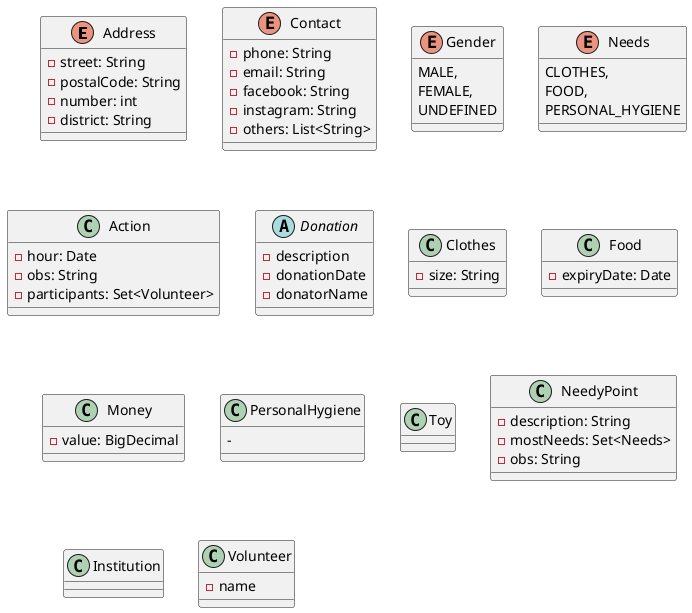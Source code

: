 @startuml

enum Address {
    - street: String
    - postalCode: String
    - number: int
    - district: String
}

enum Contact {
    - phone: String
    - email: String
    - facebook: String
    - instagram: String
    - others: List<String>
}

enum Gender {
    MALE,
    FEMALE,
    UNDEFINED
}

enum Needs {
    CLOTHES,
    FOOD,
    PERSONAL_HYGIENE
}

class Action {
    - hour: Date
    - obs: String
    - participants: Set<Volunteer>
}

abstract class Donation {
    - description
    - donationDate
    - donatorName
}

class Clothes {
    - size: String
}

class Food {
    - expiryDate: Date
}

class Money {
    - value: BigDecimal
}

class PersonalHygiene {
    -
}

class Toy {

}

class NeedyPoint {
    - description: String
    - mostNeeds: Set<Needs>
    - obs: String
}

class Institution {
}


class Volunteer {
    - name
}

@enduml

